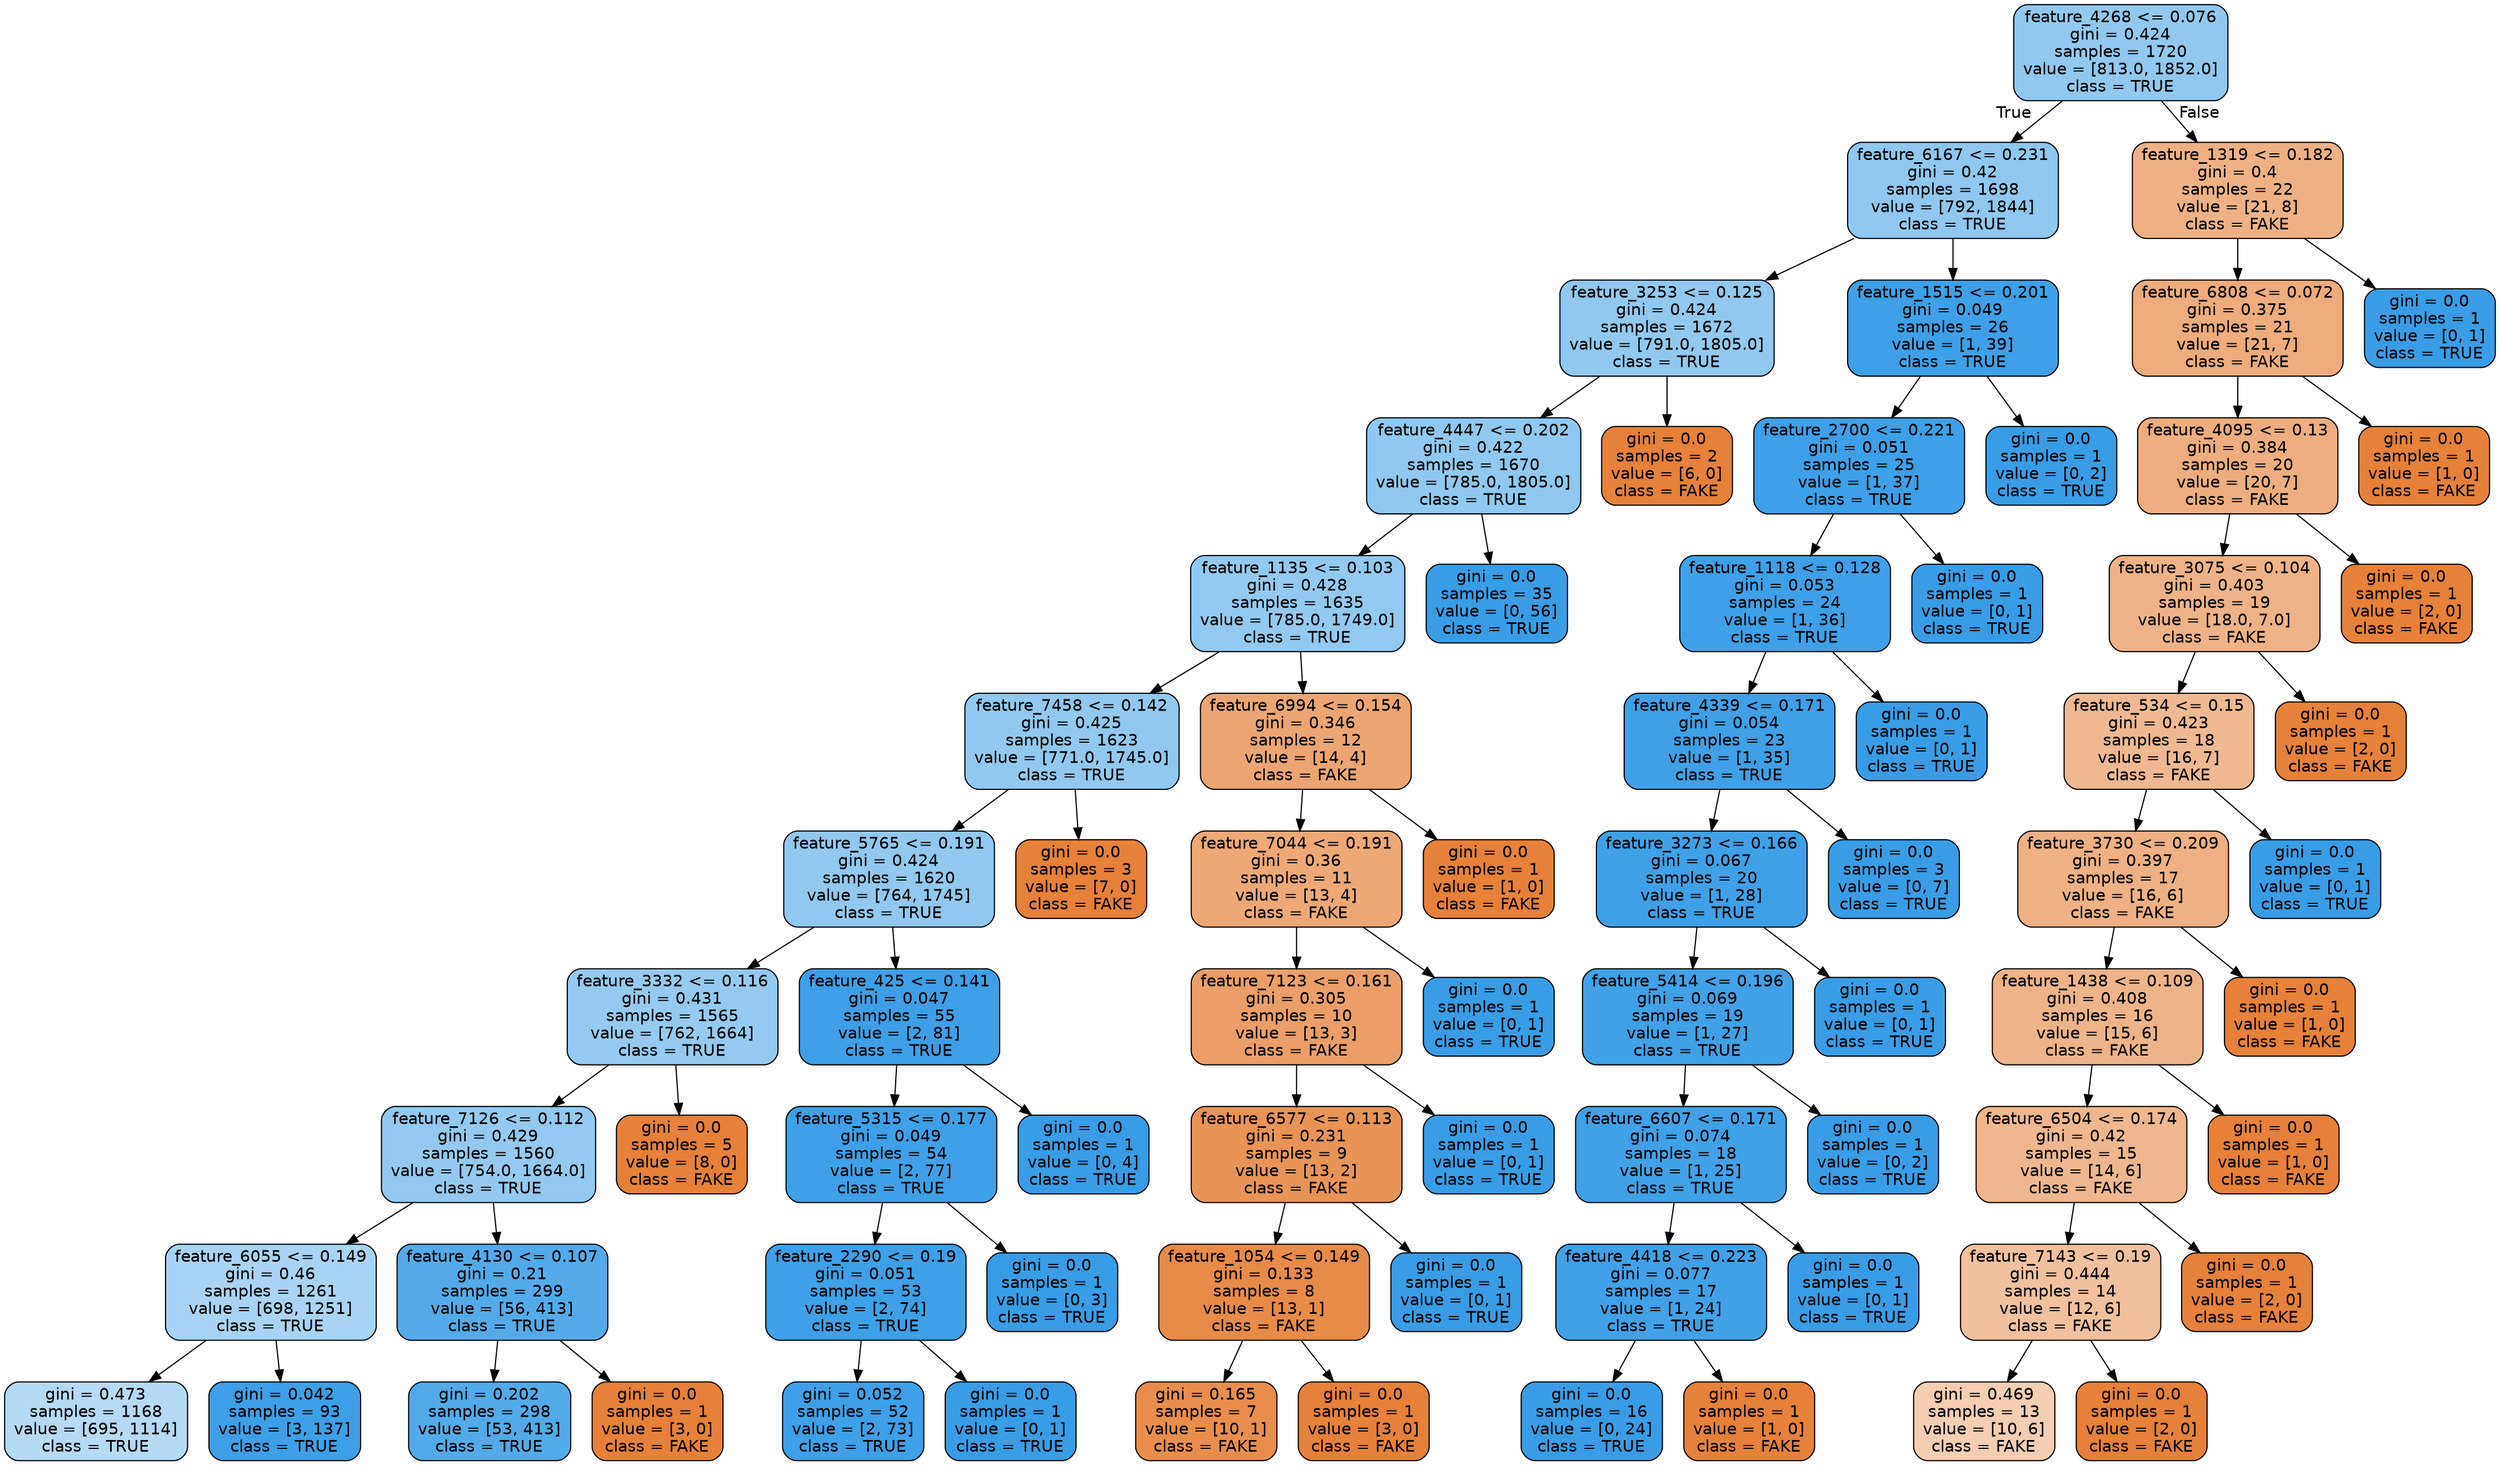 digraph Tree {
node [shape=box, style="filled, rounded", color="black", fontname="helvetica"] ;
edge [fontname="helvetica"] ;
0 [label="feature_4268 <= 0.076\ngini = 0.424\nsamples = 1720\nvalue = [813.0, 1852.0]\nclass = TRUE", fillcolor="#90c8f0"] ;
1 [label="feature_6167 <= 0.231\ngini = 0.42\nsamples = 1698\nvalue = [792, 1844]\nclass = TRUE", fillcolor="#8ec7f0"] ;
0 -> 1 [labeldistance=2.5, labelangle=45, headlabel="True"] ;
2 [label="feature_3253 <= 0.125\ngini = 0.424\nsamples = 1672\nvalue = [791.0, 1805.0]\nclass = TRUE", fillcolor="#90c8f0"] ;
1 -> 2 ;
3 [label="feature_4447 <= 0.202\ngini = 0.422\nsamples = 1670\nvalue = [785.0, 1805.0]\nclass = TRUE", fillcolor="#8fc8f0"] ;
2 -> 3 ;
4 [label="feature_1135 <= 0.103\ngini = 0.428\nsamples = 1635\nvalue = [785.0, 1749.0]\nclass = TRUE", fillcolor="#92c9f1"] ;
3 -> 4 ;
5 [label="feature_7458 <= 0.142\ngini = 0.425\nsamples = 1623\nvalue = [771.0, 1745.0]\nclass = TRUE", fillcolor="#90c8f0"] ;
4 -> 5 ;
6 [label="feature_5765 <= 0.191\ngini = 0.424\nsamples = 1620\nvalue = [764, 1745]\nclass = TRUE", fillcolor="#90c8f0"] ;
5 -> 6 ;
7 [label="feature_3332 <= 0.116\ngini = 0.431\nsamples = 1565\nvalue = [762, 1664]\nclass = TRUE", fillcolor="#94caf1"] ;
6 -> 7 ;
8 [label="feature_7126 <= 0.112\ngini = 0.429\nsamples = 1560\nvalue = [754.0, 1664.0]\nclass = TRUE", fillcolor="#93c9f1"] ;
7 -> 8 ;
9 [label="feature_6055 <= 0.149\ngini = 0.46\nsamples = 1261\nvalue = [698, 1251]\nclass = TRUE", fillcolor="#a7d4f4"] ;
8 -> 9 ;
10 [label="gini = 0.473\nsamples = 1168\nvalue = [695, 1114]\nclass = TRUE", fillcolor="#b5daf5"] ;
9 -> 10 ;
11 [label="gini = 0.042\nsamples = 93\nvalue = [3, 137]\nclass = TRUE", fillcolor="#3d9fe6"] ;
9 -> 11 ;
12 [label="feature_4130 <= 0.107\ngini = 0.21\nsamples = 299\nvalue = [56, 413]\nclass = TRUE", fillcolor="#54aae9"] ;
8 -> 12 ;
13 [label="gini = 0.202\nsamples = 298\nvalue = [53, 413]\nclass = TRUE", fillcolor="#52aae8"] ;
12 -> 13 ;
14 [label="gini = 0.0\nsamples = 1\nvalue = [3, 0]\nclass = FAKE", fillcolor="#e58139"] ;
12 -> 14 ;
15 [label="gini = 0.0\nsamples = 5\nvalue = [8, 0]\nclass = FAKE", fillcolor="#e58139"] ;
7 -> 15 ;
16 [label="feature_425 <= 0.141\ngini = 0.047\nsamples = 55\nvalue = [2, 81]\nclass = TRUE", fillcolor="#3e9fe6"] ;
6 -> 16 ;
17 [label="feature_5315 <= 0.177\ngini = 0.049\nsamples = 54\nvalue = [2, 77]\nclass = TRUE", fillcolor="#3ea0e6"] ;
16 -> 17 ;
18 [label="feature_2290 <= 0.19\ngini = 0.051\nsamples = 53\nvalue = [2, 74]\nclass = TRUE", fillcolor="#3ea0e6"] ;
17 -> 18 ;
19 [label="gini = 0.052\nsamples = 52\nvalue = [2, 73]\nclass = TRUE", fillcolor="#3ea0e6"] ;
18 -> 19 ;
20 [label="gini = 0.0\nsamples = 1\nvalue = [0, 1]\nclass = TRUE", fillcolor="#399de5"] ;
18 -> 20 ;
21 [label="gini = 0.0\nsamples = 1\nvalue = [0, 3]\nclass = TRUE", fillcolor="#399de5"] ;
17 -> 21 ;
22 [label="gini = 0.0\nsamples = 1\nvalue = [0, 4]\nclass = TRUE", fillcolor="#399de5"] ;
16 -> 22 ;
23 [label="gini = 0.0\nsamples = 3\nvalue = [7, 0]\nclass = FAKE", fillcolor="#e58139"] ;
5 -> 23 ;
24 [label="feature_6994 <= 0.154\ngini = 0.346\nsamples = 12\nvalue = [14, 4]\nclass = FAKE", fillcolor="#eca572"] ;
4 -> 24 ;
25 [label="feature_7044 <= 0.191\ngini = 0.36\nsamples = 11\nvalue = [13, 4]\nclass = FAKE", fillcolor="#eda876"] ;
24 -> 25 ;
26 [label="feature_7123 <= 0.161\ngini = 0.305\nsamples = 10\nvalue = [13, 3]\nclass = FAKE", fillcolor="#eb9e67"] ;
25 -> 26 ;
27 [label="feature_6577 <= 0.113\ngini = 0.231\nsamples = 9\nvalue = [13, 2]\nclass = FAKE", fillcolor="#e99457"] ;
26 -> 27 ;
28 [label="feature_1054 <= 0.149\ngini = 0.133\nsamples = 8\nvalue = [13, 1]\nclass = FAKE", fillcolor="#e78b48"] ;
27 -> 28 ;
29 [label="gini = 0.165\nsamples = 7\nvalue = [10, 1]\nclass = FAKE", fillcolor="#e88e4d"] ;
28 -> 29 ;
30 [label="gini = 0.0\nsamples = 1\nvalue = [3, 0]\nclass = FAKE", fillcolor="#e58139"] ;
28 -> 30 ;
31 [label="gini = 0.0\nsamples = 1\nvalue = [0, 1]\nclass = TRUE", fillcolor="#399de5"] ;
27 -> 31 ;
32 [label="gini = 0.0\nsamples = 1\nvalue = [0, 1]\nclass = TRUE", fillcolor="#399de5"] ;
26 -> 32 ;
33 [label="gini = 0.0\nsamples = 1\nvalue = [0, 1]\nclass = TRUE", fillcolor="#399de5"] ;
25 -> 33 ;
34 [label="gini = 0.0\nsamples = 1\nvalue = [1, 0]\nclass = FAKE", fillcolor="#e58139"] ;
24 -> 34 ;
35 [label="gini = 0.0\nsamples = 35\nvalue = [0, 56]\nclass = TRUE", fillcolor="#399de5"] ;
3 -> 35 ;
36 [label="gini = 0.0\nsamples = 2\nvalue = [6, 0]\nclass = FAKE", fillcolor="#e58139"] ;
2 -> 36 ;
37 [label="feature_1515 <= 0.201\ngini = 0.049\nsamples = 26\nvalue = [1, 39]\nclass = TRUE", fillcolor="#3ea0e6"] ;
1 -> 37 ;
38 [label="feature_2700 <= 0.221\ngini = 0.051\nsamples = 25\nvalue = [1, 37]\nclass = TRUE", fillcolor="#3ea0e6"] ;
37 -> 38 ;
39 [label="feature_1118 <= 0.128\ngini = 0.053\nsamples = 24\nvalue = [1, 36]\nclass = TRUE", fillcolor="#3ea0e6"] ;
38 -> 39 ;
40 [label="feature_4339 <= 0.171\ngini = 0.054\nsamples = 23\nvalue = [1, 35]\nclass = TRUE", fillcolor="#3fa0e6"] ;
39 -> 40 ;
41 [label="feature_3273 <= 0.166\ngini = 0.067\nsamples = 20\nvalue = [1, 28]\nclass = TRUE", fillcolor="#40a0e6"] ;
40 -> 41 ;
42 [label="feature_5414 <= 0.196\ngini = 0.069\nsamples = 19\nvalue = [1, 27]\nclass = TRUE", fillcolor="#40a1e6"] ;
41 -> 42 ;
43 [label="feature_6607 <= 0.171\ngini = 0.074\nsamples = 18\nvalue = [1, 25]\nclass = TRUE", fillcolor="#41a1e6"] ;
42 -> 43 ;
44 [label="feature_4418 <= 0.223\ngini = 0.077\nsamples = 17\nvalue = [1, 24]\nclass = TRUE", fillcolor="#41a1e6"] ;
43 -> 44 ;
45 [label="gini = 0.0\nsamples = 16\nvalue = [0, 24]\nclass = TRUE", fillcolor="#399de5"] ;
44 -> 45 ;
46 [label="gini = 0.0\nsamples = 1\nvalue = [1, 0]\nclass = FAKE", fillcolor="#e58139"] ;
44 -> 46 ;
47 [label="gini = 0.0\nsamples = 1\nvalue = [0, 1]\nclass = TRUE", fillcolor="#399de5"] ;
43 -> 47 ;
48 [label="gini = 0.0\nsamples = 1\nvalue = [0, 2]\nclass = TRUE", fillcolor="#399de5"] ;
42 -> 48 ;
49 [label="gini = 0.0\nsamples = 1\nvalue = [0, 1]\nclass = TRUE", fillcolor="#399de5"] ;
41 -> 49 ;
50 [label="gini = 0.0\nsamples = 3\nvalue = [0, 7]\nclass = TRUE", fillcolor="#399de5"] ;
40 -> 50 ;
51 [label="gini = 0.0\nsamples = 1\nvalue = [0, 1]\nclass = TRUE", fillcolor="#399de5"] ;
39 -> 51 ;
52 [label="gini = 0.0\nsamples = 1\nvalue = [0, 1]\nclass = TRUE", fillcolor="#399de5"] ;
38 -> 52 ;
53 [label="gini = 0.0\nsamples = 1\nvalue = [0, 2]\nclass = TRUE", fillcolor="#399de5"] ;
37 -> 53 ;
54 [label="feature_1319 <= 0.182\ngini = 0.4\nsamples = 22\nvalue = [21, 8]\nclass = FAKE", fillcolor="#efb184"] ;
0 -> 54 [labeldistance=2.5, labelangle=-45, headlabel="False"] ;
55 [label="feature_6808 <= 0.072\ngini = 0.375\nsamples = 21\nvalue = [21, 7]\nclass = FAKE", fillcolor="#eeab7b"] ;
54 -> 55 ;
56 [label="feature_4095 <= 0.13\ngini = 0.384\nsamples = 20\nvalue = [20, 7]\nclass = FAKE", fillcolor="#eead7e"] ;
55 -> 56 ;
57 [label="feature_3075 <= 0.104\ngini = 0.403\nsamples = 19\nvalue = [18.0, 7.0]\nclass = FAKE", fillcolor="#efb286"] ;
56 -> 57 ;
58 [label="feature_534 <= 0.15\ngini = 0.423\nsamples = 18\nvalue = [16, 7]\nclass = FAKE", fillcolor="#f0b890"] ;
57 -> 58 ;
59 [label="feature_3730 <= 0.209\ngini = 0.397\nsamples = 17\nvalue = [16, 6]\nclass = FAKE", fillcolor="#efb083"] ;
58 -> 59 ;
60 [label="feature_1438 <= 0.109\ngini = 0.408\nsamples = 16\nvalue = [15, 6]\nclass = FAKE", fillcolor="#efb388"] ;
59 -> 60 ;
61 [label="feature_6504 <= 0.174\ngini = 0.42\nsamples = 15\nvalue = [14, 6]\nclass = FAKE", fillcolor="#f0b78e"] ;
60 -> 61 ;
62 [label="feature_7143 <= 0.19\ngini = 0.444\nsamples = 14\nvalue = [12, 6]\nclass = FAKE", fillcolor="#f2c09c"] ;
61 -> 62 ;
63 [label="gini = 0.469\nsamples = 13\nvalue = [10, 6]\nclass = FAKE", fillcolor="#f5cdb0"] ;
62 -> 63 ;
64 [label="gini = 0.0\nsamples = 1\nvalue = [2, 0]\nclass = FAKE", fillcolor="#e58139"] ;
62 -> 64 ;
65 [label="gini = 0.0\nsamples = 1\nvalue = [2, 0]\nclass = FAKE", fillcolor="#e58139"] ;
61 -> 65 ;
66 [label="gini = 0.0\nsamples = 1\nvalue = [1, 0]\nclass = FAKE", fillcolor="#e58139"] ;
60 -> 66 ;
67 [label="gini = 0.0\nsamples = 1\nvalue = [1, 0]\nclass = FAKE", fillcolor="#e58139"] ;
59 -> 67 ;
68 [label="gini = 0.0\nsamples = 1\nvalue = [0, 1]\nclass = TRUE", fillcolor="#399de5"] ;
58 -> 68 ;
69 [label="gini = 0.0\nsamples = 1\nvalue = [2, 0]\nclass = FAKE", fillcolor="#e58139"] ;
57 -> 69 ;
70 [label="gini = 0.0\nsamples = 1\nvalue = [2, 0]\nclass = FAKE", fillcolor="#e58139"] ;
56 -> 70 ;
71 [label="gini = 0.0\nsamples = 1\nvalue = [1, 0]\nclass = FAKE", fillcolor="#e58139"] ;
55 -> 71 ;
72 [label="gini = 0.0\nsamples = 1\nvalue = [0, 1]\nclass = TRUE", fillcolor="#399de5"] ;
54 -> 72 ;
}